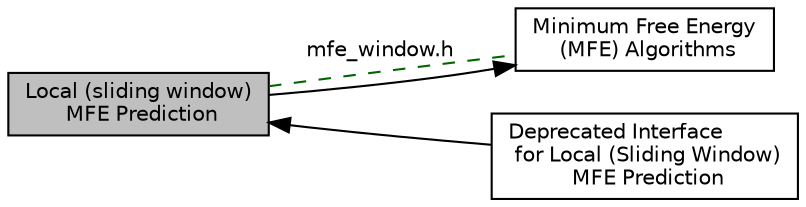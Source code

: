 digraph "Local (sliding window) MFE Prediction"
{
  bgcolor="transparent";
  edge [fontname="Helvetica",fontsize="10",labelfontname="Helvetica",labelfontsize="10"];
  node [fontname="Helvetica",fontsize="10",shape=box];
  rankdir=LR;
  Node0 [label="Local (sliding window)\l MFE Prediction",height=0.2,width=0.4,color="black", fillcolor="grey75", style="filled", fontcolor="black",tooltip="Variations of the local (sliding window) Minimum Free Energy (MFE) prediction algorithm."];
  Node1 [label="Minimum Free Energy\l (MFE) Algorithms",height=0.2,width=0.4,color="black",URL="$group__mfe.html",tooltip="Predicting the Minimum Free Energy (MFE) and a corresponding (consensus) secondary structure."];
  Node2 [label="Deprecated Interface\l for Local (Sliding Window)\l MFE Prediction",height=0.2,width=0.4,color="black",URL="$group__mfe__window__deprecated.html",tooltip=" "];
  Node1->Node0 [shape=plaintext, dir="back", style="solid"];
  Node0->Node2 [shape=plaintext, dir="back", style="solid"];
  Node0->Node1 [shape=plaintext, label="mfe_window.h", color="darkgreen", dir="none", style="dashed"];
}
